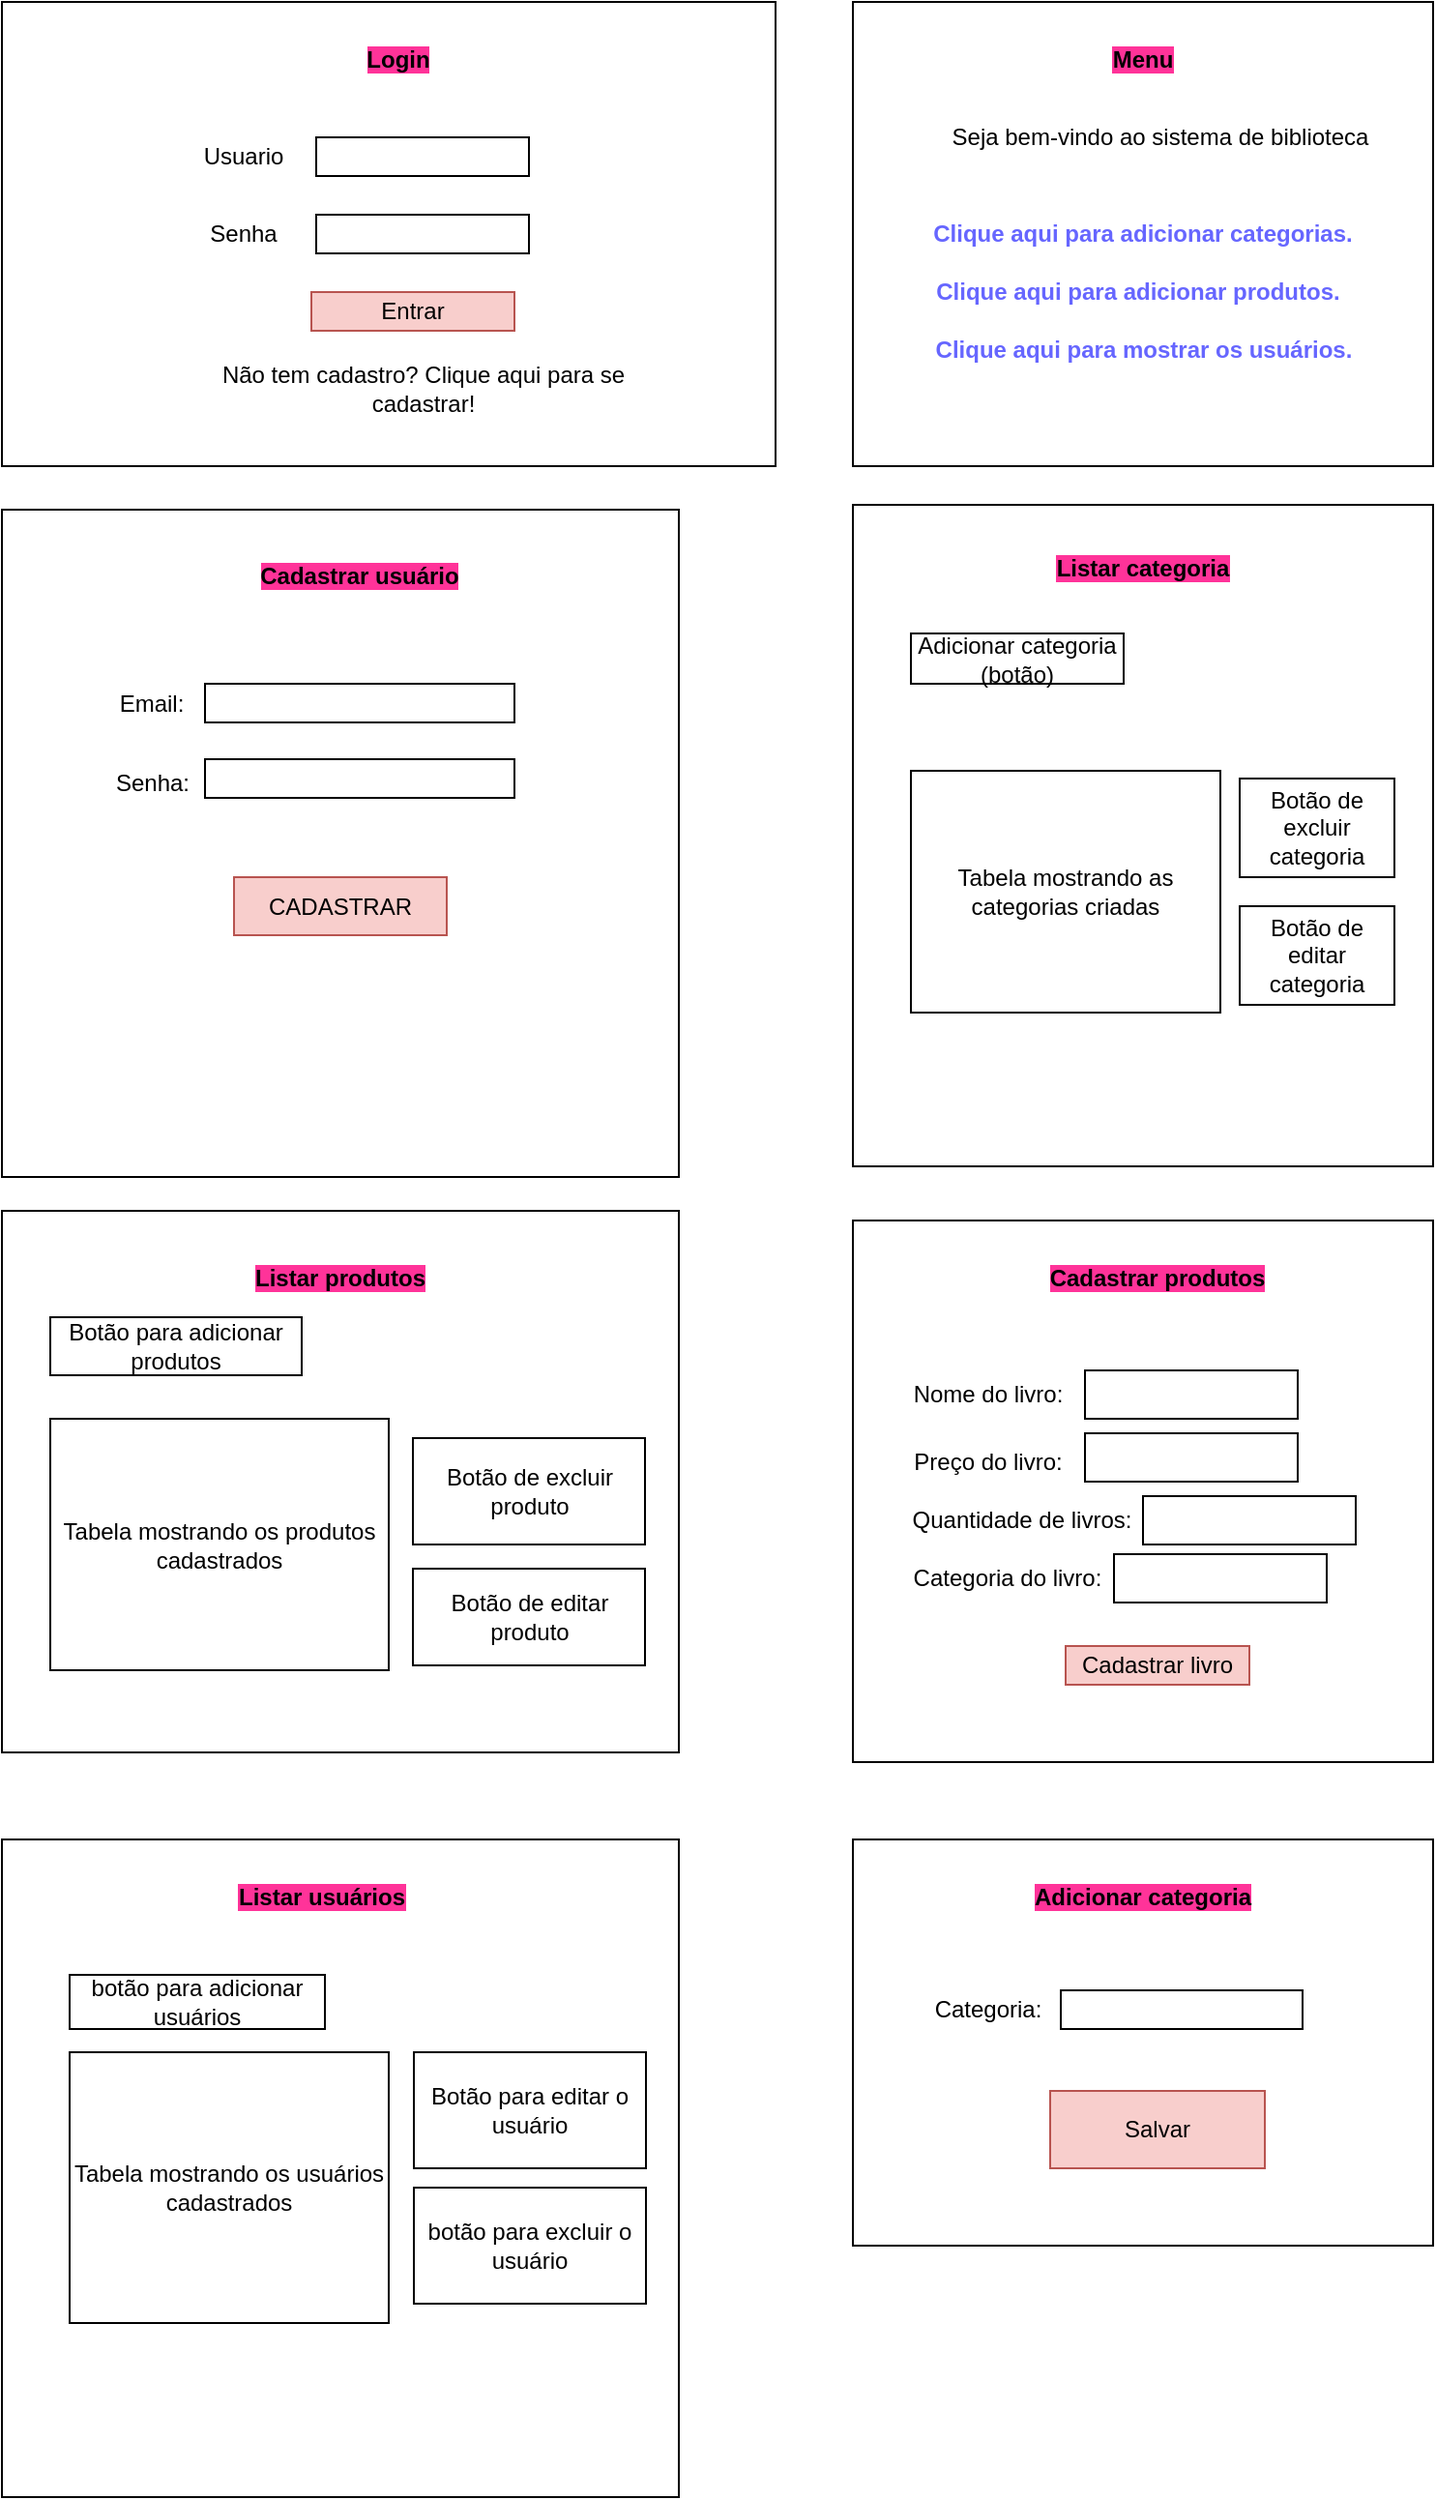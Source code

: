 <mxfile version="12.4.2" type="device" pages="1"><diagram id="WQ-Pz6H1MIz8SCBQZk9v" name="Page-1"><mxGraphModel dx="782" dy="469" grid="1" gridSize="10" guides="1" tooltips="1" connect="1" arrows="1" fold="1" page="1" pageScale="1" pageWidth="1169" pageHeight="1654" math="0" shadow="0"><root><mxCell id="0"/><mxCell id="1" parent="0"/><mxCell id="rxtjf2HZMRlaW15nPZea-1" value="" style="rounded=0;whiteSpace=wrap;html=1;" parent="1" vertex="1"><mxGeometry x="40" y="170" width="400" height="240" as="geometry"/></mxCell><mxCell id="MgSnn6BYxMvVFox0pwqA-1" value="&lt;b style=&quot;background-color: rgb(255 , 51 , 153)&quot;&gt;Login&lt;/b&gt;" style="text;html=1;strokeColor=none;fillColor=none;align=center;verticalAlign=middle;whiteSpace=wrap;rounded=0;" parent="1" vertex="1"><mxGeometry x="205" y="190" width="80" height="20" as="geometry"/></mxCell><mxCell id="MgSnn6BYxMvVFox0pwqA-6" value="Usuario" style="text;html=1;strokeColor=none;fillColor=none;align=center;verticalAlign=middle;whiteSpace=wrap;rounded=0;" parent="1" vertex="1"><mxGeometry x="130" y="240" width="70" height="20" as="geometry"/></mxCell><mxCell id="MgSnn6BYxMvVFox0pwqA-7" value="Senha" style="text;html=1;strokeColor=none;fillColor=none;align=center;verticalAlign=middle;whiteSpace=wrap;rounded=0;" parent="1" vertex="1"><mxGeometry x="135" y="280" width="60" height="20" as="geometry"/></mxCell><mxCell id="MgSnn6BYxMvVFox0pwqA-8" value="" style="rounded=0;whiteSpace=wrap;html=1;" parent="1" vertex="1"><mxGeometry x="202.5" y="240" width="110" height="20" as="geometry"/></mxCell><mxCell id="MgSnn6BYxMvVFox0pwqA-10" value="" style="rounded=0;whiteSpace=wrap;html=1;" parent="1" vertex="1"><mxGeometry x="202.5" y="280" width="110" height="20" as="geometry"/></mxCell><mxCell id="PIua4_Lqy0b1yZDw62sA-1" value="" style="rounded=0;whiteSpace=wrap;html=1;" parent="1" vertex="1"><mxGeometry x="40" y="432.5" width="350" height="345" as="geometry"/></mxCell><mxCell id="MgSnn6BYxMvVFox0pwqA-12" value="Não tem cadastro? Clique aqui para se cadastrar!" style="text;html=1;strokeColor=none;fillColor=none;align=center;verticalAlign=middle;whiteSpace=wrap;rounded=0;" parent="1" vertex="1"><mxGeometry x="137.5" y="350" width="240" height="40" as="geometry"/></mxCell><mxCell id="PIua4_Lqy0b1yZDw62sA-2" value="&lt;b style=&quot;background-color: rgb(255 , 51 , 153)&quot;&gt;Cadastrar usuário&lt;/b&gt;" style="text;html=1;strokeColor=none;fillColor=none;align=center;verticalAlign=middle;whiteSpace=wrap;rounded=0;" parent="1" vertex="1"><mxGeometry x="160" y="456.5" width="130" height="20" as="geometry"/></mxCell><mxCell id="MgSnn6BYxMvVFox0pwqA-15" value="Entrar" style="rounded=0;whiteSpace=wrap;html=1;fillColor=#f8cecc;strokeColor=#b85450;" parent="1" vertex="1"><mxGeometry x="200" y="320" width="105" height="20" as="geometry"/></mxCell><mxCell id="PIua4_Lqy0b1yZDw62sA-9" value="Email:" style="text;html=1;strokeColor=none;fillColor=none;align=center;verticalAlign=middle;whiteSpace=wrap;rounded=0;" parent="1" vertex="1"><mxGeometry x="100" y="522.5" width="35" height="20" as="geometry"/></mxCell><mxCell id="PIua4_Lqy0b1yZDw62sA-15" value="" style="rounded=0;whiteSpace=wrap;html=1;" parent="1" vertex="1"><mxGeometry x="145" y="522.5" width="160" height="20" as="geometry"/></mxCell><mxCell id="PIua4_Lqy0b1yZDw62sA-22" value="" style="rounded=0;whiteSpace=wrap;html=1;" parent="1" vertex="1"><mxGeometry x="145" y="561.5" width="160" height="20" as="geometry"/></mxCell><mxCell id="PIua4_Lqy0b1yZDw62sA-26" value="" style="rounded=0;whiteSpace=wrap;html=1;fillColor=#f8cecc;strokeColor=#b85450;" parent="1" vertex="1"><mxGeometry x="160" y="622.5" width="110" height="30" as="geometry"/></mxCell><mxCell id="PIua4_Lqy0b1yZDw62sA-20" value="Senha:" style="text;html=1;strokeColor=none;fillColor=none;align=center;verticalAlign=middle;whiteSpace=wrap;rounded=0;" parent="1" vertex="1"><mxGeometry x="97.5" y="564" width="40" height="20" as="geometry"/></mxCell><mxCell id="PIua4_Lqy0b1yZDw62sA-24" value="CADASTRAR" style="text;html=1;strokeColor=none;fillColor=none;align=center;verticalAlign=middle;whiteSpace=wrap;rounded=0;" parent="1" vertex="1"><mxGeometry x="195" y="627.5" width="40" height="20" as="geometry"/></mxCell><mxCell id="MgSnn6BYxMvVFox0pwqA-17" value="" style="rounded=0;whiteSpace=wrap;html=1;" parent="1" vertex="1"><mxGeometry x="480" y="430" width="300" height="342" as="geometry"/></mxCell><mxCell id="MgSnn6BYxMvVFox0pwqA-18" value="&lt;b style=&quot;background-color: rgb(255 , 51 , 153)&quot;&gt;Listar categoria&lt;/b&gt;" style="text;html=1;strokeColor=none;fillColor=none;align=center;verticalAlign=middle;whiteSpace=wrap;rounded=0;" parent="1" vertex="1"><mxGeometry x="565" y="452.5" width="130" height="20" as="geometry"/></mxCell><mxCell id="MgSnn6BYxMvVFox0pwqA-19" value="Adicionar categoria (botão)" style="rounded=0;whiteSpace=wrap;html=1;" parent="1" vertex="1"><mxGeometry x="510" y="496.5" width="110" height="26" as="geometry"/></mxCell><mxCell id="MgSnn6BYxMvVFox0pwqA-20" value="Tabela mostrando as categorias criadas" style="rounded=0;whiteSpace=wrap;html=1;" parent="1" vertex="1"><mxGeometry x="510" y="567.5" width="160" height="125" as="geometry"/></mxCell><mxCell id="MgSnn6BYxMvVFox0pwqA-22" value="Botão de excluir categoria" style="rounded=0;whiteSpace=wrap;html=1;" parent="1" vertex="1"><mxGeometry x="680" y="571.5" width="80" height="51" as="geometry"/></mxCell><mxCell id="MgSnn6BYxMvVFox0pwqA-23" value="Botão de editar categoria" style="rounded=0;whiteSpace=wrap;html=1;" parent="1" vertex="1"><mxGeometry x="680" y="637.5" width="80" height="51" as="geometry"/></mxCell><mxCell id="MgSnn6BYxMvVFox0pwqA-27" value="" style="rounded=0;whiteSpace=wrap;html=1;" parent="1" vertex="1"><mxGeometry x="40" y="795" width="350" height="280" as="geometry"/></mxCell><mxCell id="MgSnn6BYxMvVFox0pwqA-28" value="&lt;b style=&quot;background-color: rgb(255 , 51 , 153)&quot;&gt;Listar produtos&lt;/b&gt;" style="text;html=1;strokeColor=none;fillColor=none;align=center;verticalAlign=middle;whiteSpace=wrap;rounded=0;" parent="1" vertex="1"><mxGeometry x="145" y="820" width="140" height="20" as="geometry"/></mxCell><mxCell id="MgSnn6BYxMvVFox0pwqA-29" value="Botão para adicionar produtos" style="rounded=0;whiteSpace=wrap;html=1;" parent="1" vertex="1"><mxGeometry x="65" y="850" width="130" height="30" as="geometry"/></mxCell><mxCell id="MgSnn6BYxMvVFox0pwqA-30" value="Tabela mostrando os produtos cadastrados" style="rounded=0;whiteSpace=wrap;html=1;" parent="1" vertex="1"><mxGeometry x="65" y="902.5" width="175" height="130" as="geometry"/></mxCell><mxCell id="MgSnn6BYxMvVFox0pwqA-34" value="Botão de excluir produto" style="rounded=0;whiteSpace=wrap;html=1;" parent="1" vertex="1"><mxGeometry x="252.5" y="912.5" width="120" height="55" as="geometry"/></mxCell><mxCell id="MgSnn6BYxMvVFox0pwqA-35" value="Botão de editar produto" style="rounded=0;whiteSpace=wrap;html=1;" parent="1" vertex="1"><mxGeometry x="252.5" y="980" width="120" height="50" as="geometry"/></mxCell><mxCell id="MgSnn6BYxMvVFox0pwqA-36" value="&lt;span style=&quot;color: rgba(0 , 0 , 0 , 0) ; font-family: monospace ; font-size: 0px&quot;&gt;%3CmxGraphModel%3E%3Croot%3E%3CmxCell%20id%3D%220%22%2F%3E%3CmxCell%20id%3D%221%22%20parent%3D%220%22%2F%3E%3CmxCell%20id%3D%222%22%20value%3D%22Nome%3A%22%20style%3D%22text%3Bhtml%3D1%3BstrokeColor%3Dnone%3BfillColor%3Dnone%3Balign%3Dcenter%3BverticalAlign%3Dmiddle%3BwhiteSpace%3Dwrap%3Brounded%3D0%3B%22%20vertex%3D%221%22%20parent%3D%221%22%3E%3CmxGeometry%20x%3D%22120%22%20y%3D%22492.5%22%20width%3D%2250%22%20height%3D%2220%22%20as%3D%22geometry%22%2F%3E%3C%2FmxCell%3E%3C%2Froot%3E%3C%2FmxGraphModel%3E&lt;/span&gt;&lt;span style=&quot;color: rgba(0 , 0 , 0 , 0) ; font-family: monospace ; font-size: 0px ; white-space: nowrap&quot;&gt;%3CmxGraphModel%3E%3Croot%3E%3CmxCell%20id%3D%220%22%2F%3E%3CmxCell%20id%3D%221%22%20parent%3D%220%22%2F%3E%3CmxCell%20id%3D%222%22%20value%3D%22Nome%3A%22%20style%3D%22text%3Bhtml%3D1%3BstrokeColor%3Dnone%3BfillColor%3Dnone%3Balign%3Dcenter%3BverticalAlign%3Dmiddle%3BwhiteSpace%3Dwrap%3Brounded%3D0%3B%22%20vertex%3D%221%22%20parent%3D%221%22%3E%3CmxGeometry%20x%3D%22120%22%20y%3D%22492.5%22%20width%3D%2250%22%20height%3D%2220%22%20as%3D%22geometry%22%2F%3E%3C%2FmxCell%3E%3C%2Froot%3E%3C%2FmxGraphModel%3E&lt;/span&gt;&lt;span style=&quot;color: rgba(0 , 0 , 0 , 0) ; font-family: monospace ; font-size: 0px ; white-space: nowrap&quot;&gt;%3CmxGraphModel%3E%3Croot%3E%3CmxCell%20id%3D%220%22%2F%3E%3CmxCell%20id%3D%221%22%20parent%3D%220%22%2F%3E%3CmxCell%20id%3D%222%22%20value%3D%22Nome%3A%22%20style%3D%22text%3Bhtml%3D1%3BstrokeColor%3Dnone%3BfillColor%3Dnone%3Balign%3Dcenter%3BverticalAlign%3Dmiddle%3BwhiteSpace%3Dwrap%3Brounded%3D0%3B%22%20vertex%3D%221%22%20parent%3D%221%22%3E%3CmxGeometry%20x%3D%22120%22%20y%3D%22492.5%22%20width%3D%2250%22%20height%3D%2220%22%20as%3D%22geometry%22%2F%3E%3C%2FmxCell%3E%3C%2Froot%3E%3C%2FmxGraphMode&lt;/span&gt;" style="rounded=0;whiteSpace=wrap;html=1;" parent="1" vertex="1"><mxGeometry x="480" y="800" width="300" height="280" as="geometry"/></mxCell><mxCell id="MgSnn6BYxMvVFox0pwqA-37" value="&lt;b style=&quot;background-color: rgb(255 , 51 , 153)&quot;&gt;Cadastrar produtos&lt;/b&gt;" style="text;html=1;strokeColor=none;fillColor=none;align=center;verticalAlign=middle;whiteSpace=wrap;rounded=0;" parent="1" vertex="1"><mxGeometry x="565" y="820" width="145" height="20" as="geometry"/></mxCell><mxCell id="MgSnn6BYxMvVFox0pwqA-38" value="Nome do livro:" style="text;html=1;strokeColor=none;fillColor=none;align=center;verticalAlign=middle;whiteSpace=wrap;rounded=0;" parent="1" vertex="1"><mxGeometry x="500" y="880" width="100" height="20" as="geometry"/></mxCell><mxCell id="MgSnn6BYxMvVFox0pwqA-39" value="Preço do livro:" style="text;html=1;strokeColor=none;fillColor=none;align=center;verticalAlign=middle;whiteSpace=wrap;rounded=0;" parent="1" vertex="1"><mxGeometry x="500" y="915" width="100" height="20" as="geometry"/></mxCell><mxCell id="MgSnn6BYxMvVFox0pwqA-41" value="Quantidade de livros:" style="text;html=1;strokeColor=none;fillColor=none;align=center;verticalAlign=middle;whiteSpace=wrap;rounded=0;" parent="1" vertex="1"><mxGeometry x="505" y="945" width="125" height="20" as="geometry"/></mxCell><mxCell id="MgSnn6BYxMvVFox0pwqA-44" value="Categoria do livro:" style="text;html=1;strokeColor=none;fillColor=none;align=center;verticalAlign=middle;whiteSpace=wrap;rounded=0;" parent="1" vertex="1"><mxGeometry x="505" y="975" width="110" height="20" as="geometry"/></mxCell><mxCell id="MgSnn6BYxMvVFox0pwqA-46" value="" style="rounded=0;whiteSpace=wrap;html=1;" parent="1" vertex="1"><mxGeometry x="600" y="877.5" width="110" height="25" as="geometry"/></mxCell><mxCell id="MgSnn6BYxMvVFox0pwqA-47" value="" style="rounded=0;whiteSpace=wrap;html=1;" parent="1" vertex="1"><mxGeometry x="600" y="910" width="110" height="25" as="geometry"/></mxCell><mxCell id="MgSnn6BYxMvVFox0pwqA-49" value="" style="rounded=0;whiteSpace=wrap;html=1;" parent="1" vertex="1"><mxGeometry x="630" y="942.5" width="110" height="25" as="geometry"/></mxCell><mxCell id="MgSnn6BYxMvVFox0pwqA-51" value="" style="rounded=0;whiteSpace=wrap;html=1;" parent="1" vertex="1"><mxGeometry x="615" y="972.5" width="110" height="25" as="geometry"/></mxCell><mxCell id="MgSnn6BYxMvVFox0pwqA-55" value="Cadastrar livro" style="text;html=1;strokeColor=#b85450;fillColor=#f8cecc;align=center;verticalAlign=middle;whiteSpace=wrap;rounded=0;" parent="1" vertex="1"><mxGeometry x="590" y="1020" width="95" height="20" as="geometry"/></mxCell><mxCell id="4Wjez9lN2CjSZgnJ8R3M-1" value="" style="rounded=0;whiteSpace=wrap;html=1;" parent="1" vertex="1"><mxGeometry x="480" y="170" width="300" height="240" as="geometry"/></mxCell><mxCell id="4Wjez9lN2CjSZgnJ8R3M-2" value="&lt;b style=&quot;background-color: rgb(255 , 51 , 153)&quot;&gt;Menu&lt;/b&gt;" style="text;html=1;strokeColor=none;fillColor=none;align=center;verticalAlign=middle;whiteSpace=wrap;rounded=0;" parent="1" vertex="1"><mxGeometry x="610" y="190" width="40" height="20" as="geometry"/></mxCell><mxCell id="4Wjez9lN2CjSZgnJ8R3M-4" value="Seja bem-vindo ao sistema de biblioteca" style="text;html=1;strokeColor=none;fillColor=none;align=center;verticalAlign=middle;whiteSpace=wrap;rounded=0;" parent="1" vertex="1"><mxGeometry x="528" y="230" width="222" height="20" as="geometry"/></mxCell><mxCell id="4Wjez9lN2CjSZgnJ8R3M-5" value="&lt;b&gt;&lt;font color=&quot;#6666ff&quot;&gt;Clique aqui para adicionar categorias.&lt;/font&gt;&lt;/b&gt;" style="text;html=1;strokeColor=none;fillColor=none;align=center;verticalAlign=middle;whiteSpace=wrap;rounded=0;" parent="1" vertex="1"><mxGeometry x="520" y="280" width="220" height="20" as="geometry"/></mxCell><mxCell id="4Wjez9lN2CjSZgnJ8R3M-6" value="&lt;font color=&quot;#6666ff&quot;&gt;&lt;b&gt;Clique aqui para adicionar produtos.&lt;/b&gt;&lt;/font&gt;" style="text;html=1;strokeColor=none;fillColor=none;align=center;verticalAlign=middle;whiteSpace=wrap;rounded=0;" parent="1" vertex="1"><mxGeometry x="520" y="310" width="215" height="20" as="geometry"/></mxCell><mxCell id="4Wjez9lN2CjSZgnJ8R3M-7" value="&lt;b&gt;&lt;font color=&quot;#6666ff&quot;&gt;Clique aqui para mostrar os usuários.&lt;/font&gt;&lt;/b&gt;" style="text;html=1;strokeColor=none;fillColor=none;align=center;verticalAlign=middle;whiteSpace=wrap;rounded=0;" parent="1" vertex="1"><mxGeometry x="517.5" y="340" width="225" height="20" as="geometry"/></mxCell><mxCell id="4Wjez9lN2CjSZgnJ8R3M-14" value="" style="rounded=0;whiteSpace=wrap;html=1;" parent="1" vertex="1"><mxGeometry x="40" y="1120" width="350" height="340" as="geometry"/></mxCell><mxCell id="4Wjez9lN2CjSZgnJ8R3M-15" value="&lt;b style=&quot;background-color: rgb(255 , 51 , 153)&quot;&gt;Listar usuários&lt;/b&gt;" style="text;html=1;strokeColor=none;fillColor=none;align=center;verticalAlign=middle;whiteSpace=wrap;rounded=0;" parent="1" vertex="1"><mxGeometry x="152.5" y="1140" width="105" height="20" as="geometry"/></mxCell><mxCell id="4Wjez9lN2CjSZgnJ8R3M-16" value="Tabela mostrando os usuários cadastrados" style="rounded=0;whiteSpace=wrap;html=1;" parent="1" vertex="1"><mxGeometry x="75" y="1230" width="165" height="140" as="geometry"/></mxCell><mxCell id="4Wjez9lN2CjSZgnJ8R3M-17" value="botão para adicionar usuários" style="rounded=0;whiteSpace=wrap;html=1;" parent="1" vertex="1"><mxGeometry x="75" y="1190" width="132" height="28" as="geometry"/></mxCell><mxCell id="4Wjez9lN2CjSZgnJ8R3M-18" value="Botão para editar o usuário" style="rounded=0;whiteSpace=wrap;html=1;" parent="1" vertex="1"><mxGeometry x="253" y="1230" width="120" height="60" as="geometry"/></mxCell><mxCell id="4Wjez9lN2CjSZgnJ8R3M-19" value="botão para excluir o usuário" style="rounded=0;whiteSpace=wrap;html=1;" parent="1" vertex="1"><mxGeometry x="253" y="1300" width="120" height="60" as="geometry"/></mxCell><mxCell id="4Wjez9lN2CjSZgnJ8R3M-20" value="" style="rounded=0;whiteSpace=wrap;html=1;" parent="1" vertex="1"><mxGeometry x="480" y="1120" width="300" height="210" as="geometry"/></mxCell><mxCell id="4Wjez9lN2CjSZgnJ8R3M-21" value="&lt;b style=&quot;background-color: rgb(255 , 51 , 153)&quot;&gt;Adicionar categoria&lt;/b&gt;" style="text;html=1;strokeColor=none;fillColor=none;align=center;verticalAlign=middle;whiteSpace=wrap;rounded=0;" parent="1" vertex="1"><mxGeometry x="570" y="1140" width="120" height="20" as="geometry"/></mxCell><mxCell id="4Wjez9lN2CjSZgnJ8R3M-22" value="Categoria:" style="text;html=1;strokeColor=none;fillColor=none;align=center;verticalAlign=middle;whiteSpace=wrap;rounded=0;" parent="1" vertex="1"><mxGeometry x="515" y="1198" width="70" height="20" as="geometry"/></mxCell><mxCell id="4Wjez9lN2CjSZgnJ8R3M-23" value="" style="rounded=0;whiteSpace=wrap;html=1;" parent="1" vertex="1"><mxGeometry x="587.5" y="1198" width="125" height="20" as="geometry"/></mxCell><mxCell id="4Wjez9lN2CjSZgnJ8R3M-24" value="Salvar" style="rounded=0;whiteSpace=wrap;html=1;fillColor=#f8cecc;strokeColor=#b85450;" parent="1" vertex="1"><mxGeometry x="582" y="1250" width="111" height="40" as="geometry"/></mxCell></root></mxGraphModel></diagram></mxfile>